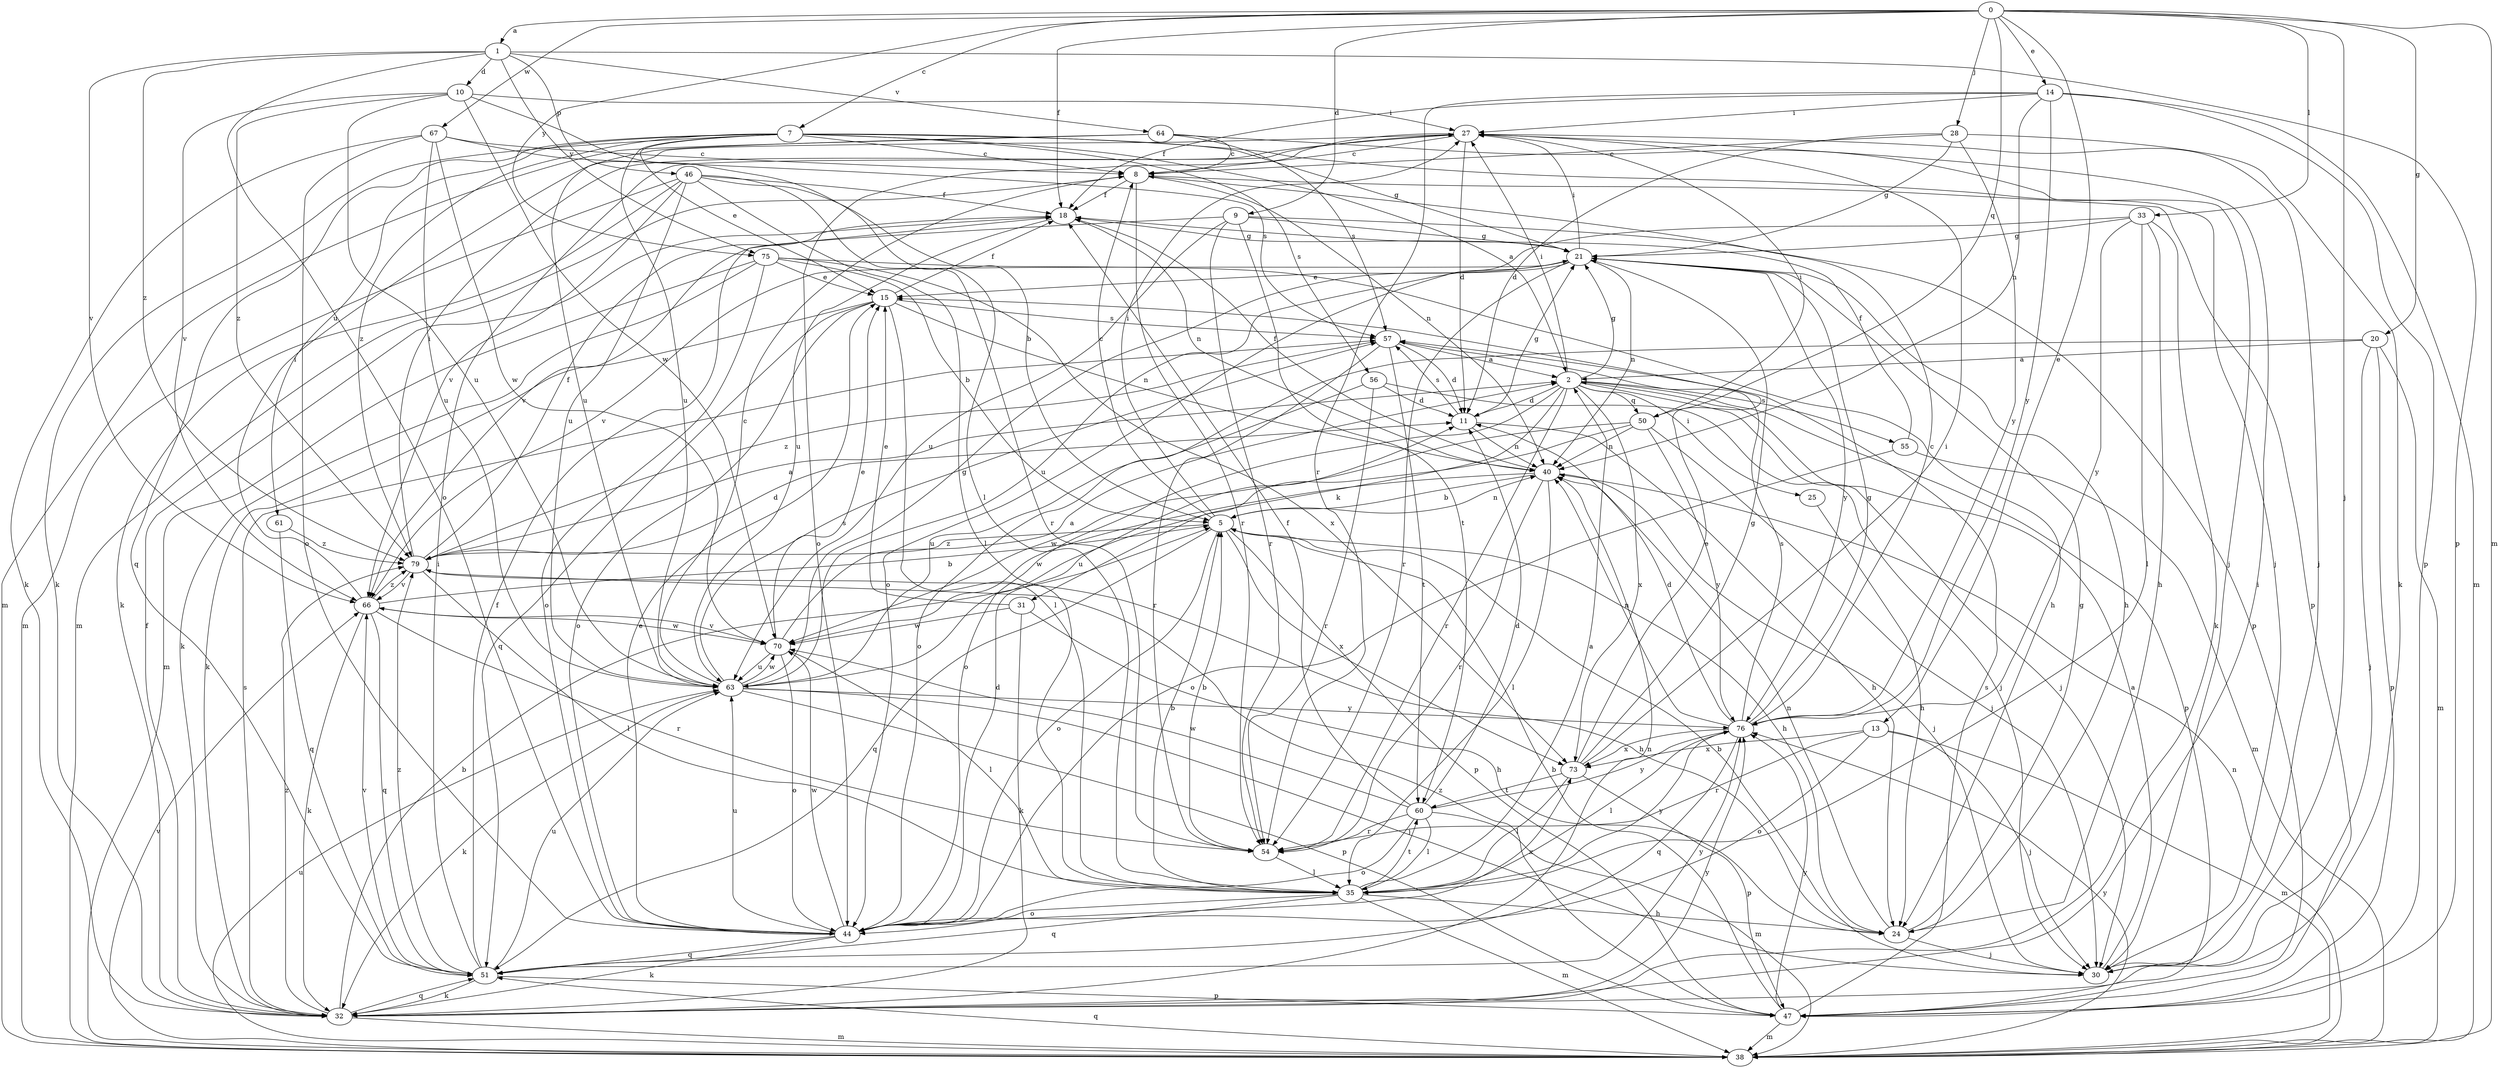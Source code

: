 strict digraph  {
0;
1;
2;
5;
7;
8;
9;
10;
11;
13;
14;
15;
18;
20;
21;
24;
25;
27;
28;
30;
31;
32;
33;
35;
38;
40;
44;
46;
47;
50;
51;
54;
55;
56;
57;
60;
61;
63;
64;
66;
67;
70;
73;
75;
76;
79;
0 -> 1  [label=a];
0 -> 7  [label=c];
0 -> 9  [label=d];
0 -> 13  [label=e];
0 -> 14  [label=e];
0 -> 18  [label=f];
0 -> 20  [label=g];
0 -> 28  [label=j];
0 -> 30  [label=j];
0 -> 33  [label=l];
0 -> 38  [label=m];
0 -> 50  [label=q];
0 -> 67  [label=w];
0 -> 75  [label=y];
1 -> 10  [label=d];
1 -> 44  [label=o];
1 -> 46  [label=p];
1 -> 47  [label=p];
1 -> 64  [label=v];
1 -> 66  [label=v];
1 -> 75  [label=y];
1 -> 79  [label=z];
2 -> 11  [label=d];
2 -> 21  [label=g];
2 -> 25  [label=i];
2 -> 27  [label=i];
2 -> 30  [label=j];
2 -> 31  [label=k];
2 -> 44  [label=o];
2 -> 47  [label=p];
2 -> 50  [label=q];
2 -> 54  [label=r];
2 -> 55  [label=s];
2 -> 73  [label=x];
5 -> 8  [label=c];
5 -> 24  [label=h];
5 -> 27  [label=i];
5 -> 40  [label=n];
5 -> 44  [label=o];
5 -> 47  [label=p];
5 -> 51  [label=q];
5 -> 73  [label=x];
5 -> 79  [label=z];
7 -> 2  [label=a];
7 -> 8  [label=c];
7 -> 15  [label=e];
7 -> 21  [label=g];
7 -> 30  [label=j];
7 -> 32  [label=k];
7 -> 51  [label=q];
7 -> 56  [label=s];
7 -> 61  [label=u];
7 -> 63  [label=u];
7 -> 79  [label=z];
8 -> 18  [label=f];
8 -> 38  [label=m];
8 -> 40  [label=n];
8 -> 47  [label=p];
8 -> 54  [label=r];
9 -> 21  [label=g];
9 -> 47  [label=p];
9 -> 54  [label=r];
9 -> 60  [label=t];
9 -> 63  [label=u];
9 -> 66  [label=v];
10 -> 27  [label=i];
10 -> 35  [label=l];
10 -> 63  [label=u];
10 -> 66  [label=v];
10 -> 70  [label=w];
10 -> 79  [label=z];
11 -> 21  [label=g];
11 -> 24  [label=h];
11 -> 40  [label=n];
11 -> 57  [label=s];
13 -> 30  [label=j];
13 -> 38  [label=m];
13 -> 44  [label=o];
13 -> 54  [label=r];
13 -> 73  [label=x];
14 -> 18  [label=f];
14 -> 27  [label=i];
14 -> 38  [label=m];
14 -> 40  [label=n];
14 -> 47  [label=p];
14 -> 54  [label=r];
14 -> 76  [label=y];
15 -> 18  [label=f];
15 -> 32  [label=k];
15 -> 35  [label=l];
15 -> 40  [label=n];
15 -> 44  [label=o];
15 -> 51  [label=q];
15 -> 57  [label=s];
18 -> 21  [label=g];
18 -> 40  [label=n];
18 -> 63  [label=u];
20 -> 2  [label=a];
20 -> 30  [label=j];
20 -> 38  [label=m];
20 -> 44  [label=o];
20 -> 47  [label=p];
21 -> 15  [label=e];
21 -> 24  [label=h];
21 -> 27  [label=i];
21 -> 40  [label=n];
21 -> 54  [label=r];
21 -> 63  [label=u];
21 -> 66  [label=v];
21 -> 76  [label=y];
24 -> 21  [label=g];
24 -> 30  [label=j];
24 -> 40  [label=n];
25 -> 24  [label=h];
27 -> 8  [label=c];
27 -> 11  [label=d];
27 -> 30  [label=j];
27 -> 44  [label=o];
28 -> 8  [label=c];
28 -> 11  [label=d];
28 -> 21  [label=g];
28 -> 32  [label=k];
28 -> 76  [label=y];
30 -> 2  [label=a];
30 -> 5  [label=b];
31 -> 15  [label=e];
31 -> 24  [label=h];
31 -> 32  [label=k];
31 -> 70  [label=w];
32 -> 5  [label=b];
32 -> 18  [label=f];
32 -> 27  [label=i];
32 -> 38  [label=m];
32 -> 40  [label=n];
32 -> 51  [label=q];
32 -> 57  [label=s];
32 -> 76  [label=y];
32 -> 79  [label=z];
33 -> 21  [label=g];
33 -> 24  [label=h];
33 -> 32  [label=k];
33 -> 35  [label=l];
33 -> 44  [label=o];
33 -> 76  [label=y];
35 -> 2  [label=a];
35 -> 5  [label=b];
35 -> 24  [label=h];
35 -> 38  [label=m];
35 -> 44  [label=o];
35 -> 51  [label=q];
35 -> 60  [label=t];
35 -> 76  [label=y];
38 -> 40  [label=n];
38 -> 51  [label=q];
38 -> 63  [label=u];
38 -> 66  [label=v];
38 -> 76  [label=y];
40 -> 5  [label=b];
40 -> 18  [label=f];
40 -> 30  [label=j];
40 -> 35  [label=l];
40 -> 54  [label=r];
40 -> 70  [label=w];
44 -> 11  [label=d];
44 -> 15  [label=e];
44 -> 32  [label=k];
44 -> 51  [label=q];
44 -> 63  [label=u];
44 -> 70  [label=w];
44 -> 73  [label=x];
46 -> 5  [label=b];
46 -> 18  [label=f];
46 -> 32  [label=k];
46 -> 35  [label=l];
46 -> 38  [label=m];
46 -> 54  [label=r];
46 -> 63  [label=u];
46 -> 66  [label=v];
47 -> 5  [label=b];
47 -> 38  [label=m];
47 -> 57  [label=s];
47 -> 76  [label=y];
47 -> 79  [label=z];
50 -> 27  [label=i];
50 -> 30  [label=j];
50 -> 40  [label=n];
50 -> 63  [label=u];
50 -> 70  [label=w];
50 -> 76  [label=y];
51 -> 18  [label=f];
51 -> 27  [label=i];
51 -> 32  [label=k];
51 -> 47  [label=p];
51 -> 63  [label=u];
51 -> 66  [label=v];
51 -> 76  [label=y];
51 -> 79  [label=z];
54 -> 5  [label=b];
54 -> 35  [label=l];
55 -> 18  [label=f];
55 -> 38  [label=m];
55 -> 44  [label=o];
56 -> 11  [label=d];
56 -> 30  [label=j];
56 -> 54  [label=r];
56 -> 63  [label=u];
57 -> 2  [label=a];
57 -> 11  [label=d];
57 -> 54  [label=r];
57 -> 60  [label=t];
57 -> 79  [label=z];
60 -> 11  [label=d];
60 -> 18  [label=f];
60 -> 35  [label=l];
60 -> 38  [label=m];
60 -> 44  [label=o];
60 -> 54  [label=r];
60 -> 70  [label=w];
60 -> 76  [label=y];
61 -> 51  [label=q];
61 -> 79  [label=z];
63 -> 8  [label=c];
63 -> 21  [label=g];
63 -> 30  [label=j];
63 -> 32  [label=k];
63 -> 47  [label=p];
63 -> 57  [label=s];
63 -> 70  [label=w];
63 -> 76  [label=y];
64 -> 8  [label=c];
64 -> 30  [label=j];
64 -> 38  [label=m];
64 -> 57  [label=s];
64 -> 63  [label=u];
66 -> 5  [label=b];
66 -> 27  [label=i];
66 -> 32  [label=k];
66 -> 51  [label=q];
66 -> 54  [label=r];
66 -> 70  [label=w];
66 -> 79  [label=z];
67 -> 8  [label=c];
67 -> 32  [label=k];
67 -> 44  [label=o];
67 -> 57  [label=s];
67 -> 63  [label=u];
67 -> 70  [label=w];
70 -> 2  [label=a];
70 -> 15  [label=e];
70 -> 35  [label=l];
70 -> 44  [label=o];
70 -> 63  [label=u];
70 -> 66  [label=v];
73 -> 15  [label=e];
73 -> 21  [label=g];
73 -> 27  [label=i];
73 -> 35  [label=l];
73 -> 47  [label=p];
73 -> 60  [label=t];
75 -> 5  [label=b];
75 -> 15  [label=e];
75 -> 24  [label=h];
75 -> 32  [label=k];
75 -> 38  [label=m];
75 -> 44  [label=o];
75 -> 73  [label=x];
76 -> 8  [label=c];
76 -> 11  [label=d];
76 -> 21  [label=g];
76 -> 35  [label=l];
76 -> 40  [label=n];
76 -> 51  [label=q];
76 -> 57  [label=s];
76 -> 73  [label=x];
79 -> 2  [label=a];
79 -> 11  [label=d];
79 -> 18  [label=f];
79 -> 24  [label=h];
79 -> 27  [label=i];
79 -> 35  [label=l];
79 -> 66  [label=v];
}
